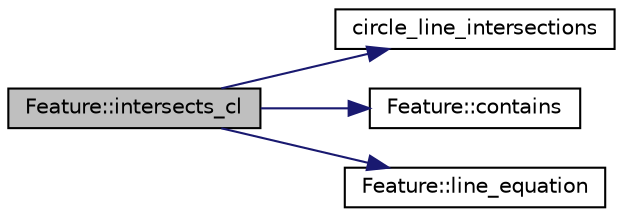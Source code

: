 digraph "Feature::intersects_cl"
{
 // LATEX_PDF_SIZE
  edge [fontname="Helvetica",fontsize="10",labelfontname="Helvetica",labelfontsize="10"];
  node [fontname="Helvetica",fontsize="10",shape=record];
  rankdir="LR";
  Node1 [label="Feature::intersects_cl",height=0.2,width=0.4,color="black", fillcolor="grey75", style="filled", fontcolor="black",tooltip=" "];
  Node1 -> Node2 [color="midnightblue",fontsize="10",style="solid",fontname="Helvetica"];
  Node2 [label="circle_line_intersections",height=0.2,width=0.4,color="black", fillcolor="white", style="filled",URL="$d0/d11/arrange_8_c.html#ace0a3ae8d5ecbd78b3f0172f004f0a9f",tooltip=" "];
  Node1 -> Node3 [color="midnightblue",fontsize="10",style="solid",fontname="Helvetica"];
  Node3 [label="Feature::contains",height=0.2,width=0.4,color="black", fillcolor="white", style="filled",URL="$d7/d76/class_feature.html#a4e60b80e5d02075c1699667dc7000bd7",tooltip=" "];
  Node1 -> Node4 [color="midnightblue",fontsize="10",style="solid",fontname="Helvetica"];
  Node4 [label="Feature::line_equation",height=0.2,width=0.4,color="black", fillcolor="white", style="filled",URL="$d7/d76/class_feature.html#acb1e9d500c75d6ac02b18e2ea5b07806",tooltip=" "];
}
